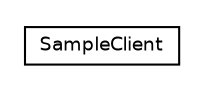 #!/usr/local/bin/dot
#
# Class diagram 
# Generated by UmlGraph version 4.6 (http://www.spinellis.gr/sw/umlgraph)
#

digraph G {
	edge [fontname="Helvetica",fontsize=10,labelfontname="Helvetica",labelfontsize=10];
	node [fontname="Helvetica",fontsize=10,shape=plaintext];
	// org.apache.archiva.web.xmlrpc.client.SampleClient
	c25196 [label=<<table border="0" cellborder="1" cellspacing="0" cellpadding="2" port="p" href="./SampleClient.html">
		<tr><td><table border="0" cellspacing="0" cellpadding="1">
			<tr><td> SampleClient </td></tr>
		</table></td></tr>
		</table>>, fontname="Helvetica", fontcolor="black", fontsize=9.0];
}

